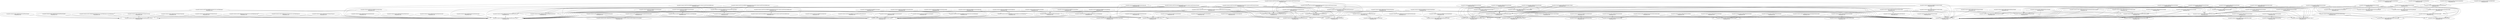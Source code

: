 digraph G {
  "org.apache.commons.math3.util$ArithmeticUtils#pow(java.math.BigInteger,int)" [label="org.apache.commons.math3.util$ArithmeticUtils#pow(java.math.BigInteger,int)\nP(Fail|Node)=0.00"];
  "org.apache.commons.math3.exception.util$LocalizedFormats#<clinit>()" [label="org.apache.commons.math3.exception.util$LocalizedFormats#<clinit>()\nP(Fail|Node)=0.00"];
  "org.apache.commons.math3.exception$MathIllegalNumberException#<clinit>()" [label="org.apache.commons.math3.exception$MathIllegalNumberException#<clinit>()\nP(Fail|Node)=0.00"];
  "org.apache.commons.math3.util$ArithmeticUtils#pow(long,int)" [label="org.apache.commons.math3.util$ArithmeticUtils#pow(long,int)\nP(Fail|Node)=0.00"];
  "org.apache.commons.math3.util$FastMath#tanh(double)" [label="org.apache.commons.math3.util$FastMath#tanh(double)\nP(Fail|Node)=0.00"];
  "org.apache.commons.math3.util$FastMath$ExpFracTable#<clinit>()" [label="org.apache.commons.math3.util$FastMath$ExpFracTable#<clinit>()\nP(Fail|Node)=0.00"];
  "org.apache.commons.math3.util$FastMath#exp(double,double,double[])" [label="org.apache.commons.math3.util$FastMath#exp(double,double,double[])\nP(Fail|Node)=0.00"];
  "org.apache.commons.math3.util$FastMath#expm1(double,double[])" [label="org.apache.commons.math3.util$FastMath#expm1(double,double[])\nP(Fail|Node)=0.00"];
  "org.apache.commons.math3.util$FastMath$ExpIntTable#<clinit>()" [label="org.apache.commons.math3.util$FastMath$ExpIntTable#<clinit>()\nP(Fail|Node)=0.00"];
  "org.apache.commons.math3.util$FastMath#<clinit>()" [label="org.apache.commons.math3.util$FastMath#<clinit>()\nP(Fail|Node)=0.00"];
  "org.apache.commons.math3.fraction$BigFraction#floatValue()" [label="org.apache.commons.math3.fraction$BigFraction#floatValue()\nP(Fail|Node)=0.00"];
  "org.apache.commons.math3.util$FastMath#getExponent(float)" [label="org.apache.commons.math3.util$FastMath#getExponent(float)\nP(Fail|Node)=0.00"];
  "org.apache.commons.math3.util$FastMath#log1p(double)" [label="org.apache.commons.math3.util$FastMath#log1p(double)\nP(Fail|Node)=0.00"];
  "org.apache.commons.math3.util$FastMath#log(double,double[])" [label="org.apache.commons.math3.util$FastMath#log(double,double[])\nP(Fail|Node)=0.00"];
  "org.apache.commons.math3.util$FastMath$lnMant#<clinit>()" [label="org.apache.commons.math3.util$FastMath$lnMant#<clinit>()\nP(Fail|Node)=0.00"];
  "org.apache.commons.math3.fraction$Fraction#subtract(org.apache.commons.math3.fraction.Fraction)" [label="org.apache.commons.math3.fraction$Fraction#subtract(org.apache.commons.math3.fraction.Fraction)\nP(Fail|Node)=0.00"];
  "org.apache.commons.math3.util$ArithmeticUtils#mulAndCheck(int,int)" [label="org.apache.commons.math3.util$ArithmeticUtils#mulAndCheck(int,int)\nP(Fail|Node)=0.00"];
  "org.apache.commons.math3.util$ArithmeticUtils#gcdPositive(int,int)" [label="org.apache.commons.math3.util$ArithmeticUtils#gcdPositive(int,int)\nP(Fail|Node)=0.00"];
  "org.apache.commons.math3.fraction$Fraction#<clinit>()" [label="org.apache.commons.math3.fraction$Fraction#<clinit>()\nP(Fail|Node)=0.00"];
  "org.apache.commons.math3.util$ArithmeticUtils#subAndCheck(int,int)" [label="org.apache.commons.math3.util$ArithmeticUtils#subAndCheck(int,int)\nP(Fail|Node)=0.00"];
  "org.apache.commons.math3.fraction$Fraction#negate()" [label="org.apache.commons.math3.fraction$Fraction#negate()\nP(Fail|Node)=0.00"];
  "org.apache.commons.math3.util$ArithmeticUtils#gcd(int,int)" [label="org.apache.commons.math3.util$ArithmeticUtils#gcd(int,int)\nP(Fail|Node)=0.00"];
  "org.apache.commons.math3.util$ArithmeticUtils#addAndCheck(int,int)" [label="org.apache.commons.math3.util$ArithmeticUtils#addAndCheck(int,int)\nP(Fail|Node)=0.00"];
  "org.apache.commons.math3.util$FastMath#abs(int)" [label="org.apache.commons.math3.util$FastMath#abs(int)\nP(Fail|Node)=0.00"];
  "org.apache.commons.math3.fraction$Fraction#addSub(org.apache.commons.math3.fraction.Fraction,boolean)" [label="org.apache.commons.math3.fraction$Fraction#addSub(org.apache.commons.math3.fraction.Fraction,boolean)\nP(Fail|Node)=0.00"];
  "org.apache.commons.math3.util$FastMath#sin(double)" [label="org.apache.commons.math3.util$FastMath#sin(double)\nP(Fail|Node)=0.00"];
  "org.apache.commons.math3.util$FastMath#polyCosine(double)" [label="org.apache.commons.math3.util$FastMath#polyCosine(double)\nP(Fail|Node)=0.00"];
  "org.apache.commons.math3.util$FastMath$CodyWaite#getRemB()" [label="org.apache.commons.math3.util$FastMath$CodyWaite#getRemB()\nP(Fail|Node)=0.00"];
  "org.apache.commons.math3.util$FastMath#reducePayneHanek(double,double[])" [label="org.apache.commons.math3.util$FastMath#reducePayneHanek(double,double[])\nP(Fail|Node)=0.00"];
  "org.apache.commons.math3.util$FastMath#polySine(double)" [label="org.apache.commons.math3.util$FastMath#polySine(double)\nP(Fail|Node)=0.00"];
  "org.apache.commons.math3.util$FastMath$CodyWaite#getK()" [label="org.apache.commons.math3.util$FastMath$CodyWaite#getK()\nP(Fail|Node)=0.00"];
  "org.apache.commons.math3.util$FastMath#cosQ(double,double)" [label="org.apache.commons.math3.util$FastMath#cosQ(double,double)\nP(Fail|Node)=0.00"];
  "org.apache.commons.math3.util$FastMath#sinQ(double,double)" [label="org.apache.commons.math3.util$FastMath#sinQ(double,double)\nP(Fail|Node)=0.00"];
  "org.apache.commons.math3.util$FastMath$CodyWaite#getRemA()" [label="org.apache.commons.math3.util$FastMath$CodyWaite#getRemA()\nP(Fail|Node)=0.00"];
  "org.apache.commons.math3.fraction$BigFraction#doubleValue()" [label="org.apache.commons.math3.fraction$BigFraction#doubleValue()\nP(Fail|Node)=0.00"];
  "org.apache.commons.math3.util$FastMath#getExponent(double)" [label="org.apache.commons.math3.util$FastMath#getExponent(double)\nP(Fail|Node)=0.00"];
  "org.apache.commons.math3.util$FastMath#tan(double)" [label="org.apache.commons.math3.util$FastMath#tan(double)\nP(Fail|Node)=0.00"];
  "org.apache.commons.math3.util$FastMath#tanQ(double,double,boolean)" [label="org.apache.commons.math3.util$FastMath#tanQ(double,double,boolean)\nP(Fail|Node)=0.00"];
  "org.apache.commons.math3.fraction$BigFraction#pow(long)" [label="org.apache.commons.math3.fraction$BigFraction#pow(long)\nP(Fail|Node)=0.00"];
  "org.apache.commons.math3.fraction$BigFraction#<clinit>()" [label="org.apache.commons.math3.fraction$BigFraction#<clinit>()\nP(Fail|Node)=0.00"];
  "org.apache.commons.math3.util$ArithmeticUtils#pow(java.math.BigInteger,long)" [label="org.apache.commons.math3.util$ArithmeticUtils#pow(java.math.BigInteger,long)\nP(Fail|Node)=0.00"];
  "org.apache.commons.math3.fraction$Fraction#getReducedFraction(int,int)" [label="org.apache.commons.math3.fraction$Fraction#getReducedFraction(int,int)\nP(Fail|Node)=0.00"];
  "org.apache.commons.math3.fraction$BigFraction#pow(int)" [label="org.apache.commons.math3.fraction$BigFraction#pow(int)\nP(Fail|Node)=0.00"];
  "org.apache.commons.math3.fraction$BigFraction#divide(org.apache.commons.math3.fraction.BigFraction)" [label="org.apache.commons.math3.fraction$BigFraction#divide(org.apache.commons.math3.fraction.BigFraction)\nP(Fail|Node)=0.00"];
  "org.apache.commons.math3.fraction$BigFraction#multiply(org.apache.commons.math3.fraction.BigFraction)" [label="org.apache.commons.math3.fraction$BigFraction#multiply(org.apache.commons.math3.fraction.BigFraction)\nP(Fail|Node)=0.00"];
  "org.apache.commons.math3.fraction$BigFraction#reciprocal()" [label="org.apache.commons.math3.fraction$BigFraction#reciprocal()\nP(Fail|Node)=0.00"];
  "org.apache.commons.math3.fraction$Fraction#multiply(org.apache.commons.math3.fraction.Fraction)" [label="org.apache.commons.math3.fraction$Fraction#multiply(org.apache.commons.math3.fraction.Fraction)\nP(Fail|Node)=0.00"];
  "org.apache.commons.math3.util$FastMath#cbrt(double)" [label="org.apache.commons.math3.util$FastMath#cbrt(double)\nP(Fail|Node)=0.00"];
  "org.apache.commons.math3.fraction$BigFraction#add(java.math.BigInteger)" [label="org.apache.commons.math3.fraction$BigFraction#add(java.math.BigInteger)\nP(Fail|Node)=0.00"];
  "org.apache.commons.math3.util$MathUtils#checkNotNull(java.lang.Object)" [label="org.apache.commons.math3.util$MathUtils#checkNotNull(java.lang.Object)\nP(Fail|Node)=0.00"];
  "org.apache.commons.math3.util$FastMath#log(double,double)" [label="org.apache.commons.math3.util$FastMath#log(double,double)\nP(Fail|Node)=0.00"];
  "org.apache.commons.math3.util$FastMath#log(double)" [label="org.apache.commons.math3.util$FastMath#log(double)\nP(Fail|Node)=0.00"];
  "org.apache.commons.math3.util$FastMath#toDegrees(double)" [label="org.apache.commons.math3.util$FastMath#toDegrees(double)\nP(Fail|Node)=0.00"];
  "org.apache.commons.math3.util$FastMath#doubleHighPart(double)" [label="org.apache.commons.math3.util$FastMath#doubleHighPart(double)\nP(Fail|Node)=0.00"];
  "org.apache.commons.math3.util$FastMath#cos(double)" [label="org.apache.commons.math3.util$FastMath#cos(double)\nP(Fail|Node)=0.00"];
  "org.apache.commons.math3.util$FastMath#asin(double)" [label="org.apache.commons.math3.util$FastMath#asin(double)\nP(Fail|Node)=0.00"];
  "org.apache.commons.math3.util$FastMath#sqrt(double)" [label="org.apache.commons.math3.util$FastMath#sqrt(double)\nP(Fail|Node)=0.00"];
  "org.apache.commons.math3.util$FastMath#copySign(double,double)" [label="org.apache.commons.math3.util$FastMath#copySign(double,double)\nP(Fail|Node)=0.00"];
  "org.apache.commons.math3.util$FastMath#atan(double,double,boolean)" [label="org.apache.commons.math3.util$FastMath#atan(double,double,boolean)\nP(Fail|Node)=0.00"];
  "org.apache.commons.math3.util$ArithmeticUtils#addAndCheck(long,long)" [label="org.apache.commons.math3.util$ArithmeticUtils#addAndCheck(long,long)\nP(Fail|Node)=0.00"];
  "org.apache.commons.math3.util$ArithmeticUtils#addAndCheck(long,long,org.apache.commons.math3.exception.util.Localizable)" [label="org.apache.commons.math3.util$ArithmeticUtils#addAndCheck(long,long,org.apache.commons.math3.exception.util.Localizable)\nP(Fail|Node)=0.00"];
  "org.apache.commons.math3.fraction$Fraction#intValue()" [label="org.apache.commons.math3.fraction$Fraction#intValue()\nP(Fail|Node)=0.00"];
  "org.apache.commons.math3.fraction$Fraction#doubleValue()" [label="org.apache.commons.math3.fraction$Fraction#doubleValue()\nP(Fail|Node)=0.00"];
  "org.apache.commons.math3.util$FastMath#atan(double)" [label="org.apache.commons.math3.util$FastMath#atan(double)\nP(Fail|Node)=0.00"];
  "org.apache.commons.math3.util$FastMath#nextUp(double)" [label="org.apache.commons.math3.util$FastMath#nextUp(double)\nP(Fail|Node)=0.00"];
  "org.apache.commons.math3.util$FastMath#nextAfter(double,double)" [label="org.apache.commons.math3.util$FastMath#nextAfter(double,double)\nP(Fail|Node)=0.00"];
  "org.apache.commons.math3.fraction$BigFraction#divide(long)" [label="org.apache.commons.math3.fraction$BigFraction#divide(long)\nP(Fail|Node)=0.00"];
  "org.apache.commons.math3.fraction$BigFraction#divide(java.math.BigInteger)" [label="org.apache.commons.math3.fraction$BigFraction#divide(java.math.BigInteger)\nP(Fail|Node)=0.00"];
  "org.apache.commons.math3.fraction$BigFraction#abs()" [label="org.apache.commons.math3.fraction$BigFraction#abs()\nP(Fail|Node)=0.00"];
  "org.apache.commons.math3.fraction$BigFraction#negate()" [label="org.apache.commons.math3.fraction$BigFraction#negate()\nP(Fail|Node)=0.00"];
  "org.apache.commons.math3.fraction$Fraction#add(org.apache.commons.math3.fraction.Fraction)" [label="org.apache.commons.math3.fraction$Fraction#add(org.apache.commons.math3.fraction.Fraction)\nP(Fail|Node)=0.00"];
  "org.apache.commons.math3.util$MathUtils#checkFinite(double)" [label="org.apache.commons.math3.util$MathUtils#checkFinite(double)\nP(Fail|Node)=0.00"];
  "org.apache.commons.math3.util$FastMath#main(java.lang.String[])" [label="org.apache.commons.math3.util$FastMath#main(java.lang.String[])\nP(Fail|Node)=0.00"];
  "org.apache.commons.math3.fraction$Fraction#longValue()" [label="org.apache.commons.math3.fraction$Fraction#longValue()\nP(Fail|Node)=0.00"];
  "org.apache.commons.math3.util$MathUtils#copySign(byte,byte)" [label="org.apache.commons.math3.util$MathUtils#copySign(byte,byte)\nP(Fail|Node)=0.00"];
  "org.apache.commons.math3.util$FastMath#acos(double)" [label="org.apache.commons.math3.util$FastMath#acos(double)\nP(Fail|Node)=0.00"];
  "org.apache.commons.math3.util$ArithmeticUtils#subAndCheck(long,long)" [label="org.apache.commons.math3.util$ArithmeticUtils#subAndCheck(long,long)\nP(Fail|Node)=0.00"];
  "org.apache.commons.math3.fraction$BigFraction#subtract(int)" [label="org.apache.commons.math3.fraction$BigFraction#subtract(int)\nP(Fail|Node)=0.00"];
  "org.apache.commons.math3.fraction$BigFraction#subtract(java.math.BigInteger)" [label="org.apache.commons.math3.fraction$BigFraction#subtract(java.math.BigInteger)\nP(Fail|Node)=0.00"];
  "org.apache.commons.math3.util$FastMath#exp(double)" [label="org.apache.commons.math3.util$FastMath#exp(double)\nP(Fail|Node)=0.00"];
  "org.apache.commons.math3.util$ArithmeticUtils#pow(java.math.BigInteger,java.math.BigInteger)" [label="org.apache.commons.math3.util$ArithmeticUtils#pow(java.math.BigInteger,java.math.BigInteger)\nP(Fail|Node)=0.00"];
  "org.apache.commons.math3.util$ArithmeticUtils#lcm(long,long)" [label="org.apache.commons.math3.util$ArithmeticUtils#lcm(long,long)\nP(Fail|Node)=0.00"];
  "org.apache.commons.math3.util$ArithmeticUtils#gcd(long,long)" [label="org.apache.commons.math3.util$ArithmeticUtils#gcd(long,long)\nP(Fail|Node)=0.00"];
  "org.apache.commons.math3.util$ArithmeticUtils#mulAndCheck(long,long)" [label="org.apache.commons.math3.util$ArithmeticUtils#mulAndCheck(long,long)\nP(Fail|Node)=0.00"];
  "org.apache.commons.math3.util$FastMath#abs(long)" [label="org.apache.commons.math3.util$FastMath#abs(long)\nP(Fail|Node)=0.00"];
  "org.apache.commons.math3.fraction$Fraction#add(int)" [label="org.apache.commons.math3.fraction$Fraction#add(int)\nP(Fail|Node)=0.00"];
  "org.apache.commons.math3.fraction$BigFraction#multiply(long)" [label="org.apache.commons.math3.fraction$BigFraction#multiply(long)\nP(Fail|Node)=0.00"];
  "org.apache.commons.math3.fraction$BigFraction#multiply(java.math.BigInteger)" [label="org.apache.commons.math3.fraction$BigFraction#multiply(java.math.BigInteger)\nP(Fail|Node)=0.00"];
  "org.apache.commons.math3.fraction$Fraction#abs()" [label="org.apache.commons.math3.fraction$Fraction#abs()\nP(Fail|Node)=0.00"];
  "org.apache.commons.math3.util$FastMath#log10(double)" [label="org.apache.commons.math3.util$FastMath#log10(double)\nP(Fail|Node)=0.00"];
  "org.apache.commons.math3.util$FastMath#nextUp(float)" [label="org.apache.commons.math3.util$FastMath#nextUp(float)\nP(Fail|Node)=0.00"];
  "org.apache.commons.math3.util$FastMath#nextAfter(float,double)" [label="org.apache.commons.math3.util$FastMath#nextAfter(float,double)\nP(Fail|Node)=0.00"];
  "org.apache.commons.math3.util$MathUtils#copySign(int,int)" [label="org.apache.commons.math3.util$MathUtils#copySign(int,int)\nP(Fail|Node)=0.00"];
  "org.apache.commons.math3.util$FastMath#atanh(double)" [label="org.apache.commons.math3.util$FastMath#atanh(double)\nP(Fail|Node)=0.00"];
  "org.apache.commons.math3.util$FastMath#cosh(double)" [label="org.apache.commons.math3.util$FastMath#cosh(double)\nP(Fail|Node)=0.00"];
  "org.apache.commons.math3.util$FastMath#ulp(double)" [label="org.apache.commons.math3.util$FastMath#ulp(double)\nP(Fail|Node)=0.00"];
  "org.apache.commons.math3.util$FastMath#abs(double)" [label="org.apache.commons.math3.util$FastMath#abs(double)\nP(Fail|Node)=0.00"];
  "org.apache.commons.math3.fraction$BigFraction#add(org.apache.commons.math3.fraction.BigFraction)" [label="org.apache.commons.math3.fraction$BigFraction#add(org.apache.commons.math3.fraction.BigFraction)\nP(Fail|Node)=0.00"];
  "org.apache.commons.math3.fraction$BigFraction#equals(java.lang.Object)" [label="org.apache.commons.math3.fraction$BigFraction#equals(java.lang.Object)\nP(Fail|Node)=0.00"];
  "org.apache.commons.math3.fraction$BigFraction#reduce()" [label="org.apache.commons.math3.fraction$BigFraction#reduce()\nP(Fail|Node)=0.00"];
  "org.apache.commons.math3.util$FastMath#round(double)" [label="org.apache.commons.math3.util$FastMath#round(double)\nP(Fail|Node)=0.00"];
  "org.apache.commons.math3.util$FastMath#floor(double)" [label="org.apache.commons.math3.util$FastMath#floor(double)\nP(Fail|Node)=0.00"];
  "org.apache.commons.math3.fraction$BigFraction#add(long)" [label="org.apache.commons.math3.fraction$BigFraction#add(long)\nP(Fail|Node)=0.00"];
  "org.apache.commons.math3.util$FastMath#expm1(double)" [label="org.apache.commons.math3.util$FastMath#expm1(double)\nP(Fail|Node)=0.00"];
  "org.apache.commons.math3.fraction$BigFraction#pow(double)" [label="org.apache.commons.math3.fraction$BigFraction#pow(double)\nP(Fail|Node)=0.00"];
  "org.apache.commons.math3.util$FastMath#pow(double,double)" [label="org.apache.commons.math3.util$FastMath#pow(double,double)\nP(Fail|Node)=0.00"];
  "org.apache.commons.math3.util$MathUtils#reduce(double,double,double)" [label="org.apache.commons.math3.util$MathUtils#reduce(double,double,double)\nP(Fail|Node)=0.00"];
  "org.apache.commons.math3.fraction$Fraction#percentageValue()" [label="org.apache.commons.math3.fraction$Fraction#percentageValue()\nP(Fail|Node)=0.00"];
  "org.apache.commons.math3.util$FastMath#hypot(double,double)" [label="org.apache.commons.math3.util$FastMath#hypot(double,double)\nP(Fail|Node)=0.00"];
  "org.apache.commons.math3.util$FastMath#scalb(double,int)" [label="org.apache.commons.math3.util$FastMath#scalb(double,int)\nP(Fail|Node)=0.00"];
  "org.apache.commons.math3.util$MathUtils#checkFinite(double[])" [label="org.apache.commons.math3.util$MathUtils#checkFinite(double[])\nP(Fail|Node)=0.00"];
  "org.apache.commons.math3.util$FastMath#toRadians(double)" [label="org.apache.commons.math3.util$FastMath#toRadians(double)\nP(Fail|Node)=0.00"];
  "org.apache.commons.math3.util$FastMath#rint(double)" [label="org.apache.commons.math3.util$FastMath#rint(double)\nP(Fail|Node)=0.00"];
  "org.apache.commons.math3.util$MathUtils#copySign(short,short)" [label="org.apache.commons.math3.util$MathUtils#copySign(short,short)\nP(Fail|Node)=0.00"];
  "org.apache.commons.math3.fraction$BigFraction#divide(int)" [label="org.apache.commons.math3.fraction$BigFraction#divide(int)\nP(Fail|Node)=0.00"];
  "org.apache.commons.math3.fraction$BigFraction#getReducedFraction(int,int)" [label="org.apache.commons.math3.fraction$BigFraction#getReducedFraction(int,int)\nP(Fail|Node)=0.00"];
  "org.apache.commons.math3.util$MathUtils#copySign(long,long)" [label="org.apache.commons.math3.util$MathUtils#copySign(long,long)\nP(Fail|Node)=0.00"];
  "org.apache.commons.math3.fraction$BigFraction#percentageValue()" [label="org.apache.commons.math3.fraction$BigFraction#percentageValue()\nP(Fail|Node)=0.00"];
  "org.apache.commons.math3.fraction$Fraction#reciprocal()" [label="org.apache.commons.math3.fraction$Fraction#reciprocal()\nP(Fail|Node)=0.00"];
  "org.apache.commons.math3.fraction$BigFraction#pow(java.math.BigInteger)" [label="org.apache.commons.math3.fraction$BigFraction#pow(java.math.BigInteger)\nP(Fail|Node)=0.00"];
  "org.apache.commons.math3.fraction$BigFraction#subtract(org.apache.commons.math3.fraction.BigFraction)" [label="org.apache.commons.math3.fraction$BigFraction#subtract(org.apache.commons.math3.fraction.BigFraction)\nP(Fail|Node)=0.00"];
  "org.apache.commons.math3.fraction$Fraction#multiply(int)" [label="org.apache.commons.math3.fraction$Fraction#multiply(int)\nP(Fail|Node)=0.00"];
  "org.apache.commons.math3.util$FastMath#acosh(double)" [label="org.apache.commons.math3.util$FastMath#acosh(double)\nP(Fail|Node)=0.00"];
  "org.apache.commons.math3.util$FastMath#ceil(double)" [label="org.apache.commons.math3.util$FastMath#ceil(double)\nP(Fail|Node)=0.00"];
  "org.apache.commons.math3.util$FastMath#asinh(double)" [label="org.apache.commons.math3.util$FastMath#asinh(double)\nP(Fail|Node)=0.00"];
  "org.apache.commons.math3.fraction$Fraction#divide(org.apache.commons.math3.fraction.Fraction)" [label="org.apache.commons.math3.fraction$Fraction#divide(org.apache.commons.math3.fraction.Fraction)\nP(Fail|Node)=0.00"];
  "org.apache.commons.math3.util$FastMath#ulp(float)" [label="org.apache.commons.math3.util$FastMath#ulp(float)\nP(Fail|Node)=0.00"];
  "org.apache.commons.math3.util$FastMath#abs(float)" [label="org.apache.commons.math3.util$FastMath#abs(float)\nP(Fail|Node)=0.00"];
  "org.apache.commons.math3.fraction$BigFraction#add(int)" [label="org.apache.commons.math3.fraction$BigFraction#add(int)\nP(Fail|Node)=0.00"];
  "org.apache.commons.math3.util$ArithmeticUtils#pow(int,long)" [label="org.apache.commons.math3.util$ArithmeticUtils#pow(int,long)\nP(Fail|Node)=0.00"];
  "org.apache.commons.math3.fraction$Fraction#floatValue()" [label="org.apache.commons.math3.fraction$Fraction#floatValue()\nP(Fail|Node)=0.00"];
  "org.apache.commons.math3.util$MathUtils#normalizeAngle(double,double)" [label="org.apache.commons.math3.util$MathUtils#normalizeAngle(double,double)\nP(Fail|Node)=0.00"];
  "org.apache.commons.math3.util$FastMath#atan2(double,double)" [label="org.apache.commons.math3.util$FastMath#atan2(double,double)\nP(Fail|Node)=0.00"];
  "org.apache.commons.math3.fraction$BigFraction#multiply(int)" [label="org.apache.commons.math3.fraction$BigFraction#multiply(int)\nP(Fail|Node)=0.00"];
  "org.apache.commons.math3.util$ArithmeticUtils#pow(long,long)" [label="org.apache.commons.math3.util$ArithmeticUtils#pow(long,long)\nP(Fail|Node)=0.00"];
  "org.apache.commons.math3.fraction$Fraction#subtract(int)" [label="org.apache.commons.math3.fraction$Fraction#subtract(int)\nP(Fail|Node)=0.00"];
  "org.apache.commons.math3.fraction$BigFraction#subtract(long)" [label="org.apache.commons.math3.fraction$BigFraction#subtract(long)\nP(Fail|Node)=0.00"];
  "org.apache.commons.math3.util$ArithmeticUtils#lcm(int,int)" [label="org.apache.commons.math3.util$ArithmeticUtils#lcm(int,int)\nP(Fail|Node)=0.00"];
  "org.apache.commons.math3.fraction$Fraction#divide(int)" [label="org.apache.commons.math3.fraction$Fraction#divide(int)\nP(Fail|Node)=0.00"];
  "org.apache.commons.math3.util$FastMath#round(float)" [label="org.apache.commons.math3.util$FastMath#round(float)\nP(Fail|Node)=0.00"];
  "org.apache.commons.math3.util$FastMath#sinh(double)" [label="org.apache.commons.math3.util$FastMath#sinh(double)\nP(Fail|Node)=0.00"];
  "org.apache.commons.math3.util$ArithmeticUtils#pow(int,int)" [label="org.apache.commons.math3.util$ArithmeticUtils#pow(int,int)\nP(Fail|Node)=0.00"];
  "org.apache.commons.math3.util$ArithmeticUtils#pow(java.math.BigInteger,int)" -> "org.apache.commons.math3.exception.util$LocalizedFormats#<clinit>()";
  "org.apache.commons.math3.util$ArithmeticUtils#pow(java.math.BigInteger,int)" -> "org.apache.commons.math3.exception$MathIllegalNumberException#<clinit>()";
  "org.apache.commons.math3.util$ArithmeticUtils#pow(long,int)" -> "org.apache.commons.math3.exception.util$LocalizedFormats#<clinit>()";
  "org.apache.commons.math3.util$ArithmeticUtils#pow(long,int)" -> "org.apache.commons.math3.exception$MathIllegalNumberException#<clinit>()";
  "org.apache.commons.math3.util$FastMath#tanh(double)" -> "org.apache.commons.math3.util$FastMath$ExpFracTable#<clinit>()";
  "org.apache.commons.math3.util$FastMath#tanh(double)" -> "org.apache.commons.math3.util$FastMath#exp(double,double,double[])";
  "org.apache.commons.math3.util$FastMath#tanh(double)" -> "org.apache.commons.math3.util$FastMath#expm1(double,double[])";
  "org.apache.commons.math3.util$FastMath#tanh(double)" -> "org.apache.commons.math3.util$FastMath$ExpIntTable#<clinit>()";
  "org.apache.commons.math3.util$FastMath#tanh(double)" -> "org.apache.commons.math3.util$FastMath#<clinit>()";
  "org.apache.commons.math3.util$FastMath#exp(double,double,double[])" -> "org.apache.commons.math3.util$FastMath$ExpFracTable#<clinit>()";
  "org.apache.commons.math3.util$FastMath#exp(double,double,double[])" -> "org.apache.commons.math3.util$FastMath$ExpIntTable#<clinit>()";
  "org.apache.commons.math3.util$FastMath#exp(double,double,double[])" -> "org.apache.commons.math3.util$FastMath#<clinit>()";
  "org.apache.commons.math3.util$FastMath#expm1(double,double[])" -> "org.apache.commons.math3.util$FastMath$ExpFracTable#<clinit>()";
  "org.apache.commons.math3.util$FastMath#expm1(double,double[])" -> "org.apache.commons.math3.util$FastMath#exp(double,double,double[])";
  "org.apache.commons.math3.util$FastMath#expm1(double,double[])" -> "org.apache.commons.math3.util$FastMath$ExpIntTable#<clinit>()";
  "org.apache.commons.math3.util$FastMath#expm1(double,double[])" -> "org.apache.commons.math3.util$FastMath#<clinit>()";
  "org.apache.commons.math3.fraction$BigFraction#floatValue()" -> "org.apache.commons.math3.util$FastMath#getExponent(float)";
  "org.apache.commons.math3.fraction$BigFraction#floatValue()" -> "org.apache.commons.math3.util$FastMath#<clinit>()";
  "org.apache.commons.math3.util$FastMath#log1p(double)" -> "org.apache.commons.math3.util$FastMath#log(double,double[])";
  "org.apache.commons.math3.util$FastMath#log1p(double)" -> "org.apache.commons.math3.util$FastMath#<clinit>()";
  "org.apache.commons.math3.util$FastMath#log1p(double)" -> "org.apache.commons.math3.util$FastMath$lnMant#<clinit>()";
  "org.apache.commons.math3.util$FastMath#log(double,double[])" -> "org.apache.commons.math3.util$FastMath#<clinit>()";
  "org.apache.commons.math3.util$FastMath#log(double,double[])" -> "org.apache.commons.math3.util$FastMath$lnMant#<clinit>()";
  "org.apache.commons.math3.fraction$Fraction#subtract(org.apache.commons.math3.fraction.Fraction)" -> "org.apache.commons.math3.util$ArithmeticUtils#mulAndCheck(int,int)";
  "org.apache.commons.math3.fraction$Fraction#subtract(org.apache.commons.math3.fraction.Fraction)" -> "org.apache.commons.math3.util$ArithmeticUtils#gcdPositive(int,int)";
  "org.apache.commons.math3.fraction$Fraction#subtract(org.apache.commons.math3.fraction.Fraction)" -> "org.apache.commons.math3.fraction$Fraction#<clinit>()";
  "org.apache.commons.math3.fraction$Fraction#subtract(org.apache.commons.math3.fraction.Fraction)" -> "org.apache.commons.math3.util$ArithmeticUtils#subAndCheck(int,int)";
  "org.apache.commons.math3.fraction$Fraction#subtract(org.apache.commons.math3.fraction.Fraction)" -> "org.apache.commons.math3.fraction$Fraction#negate()";
  "org.apache.commons.math3.fraction$Fraction#subtract(org.apache.commons.math3.fraction.Fraction)" -> "org.apache.commons.math3.util$ArithmeticUtils#gcd(int,int)";
  "org.apache.commons.math3.fraction$Fraction#subtract(org.apache.commons.math3.fraction.Fraction)" -> "org.apache.commons.math3.util$ArithmeticUtils#addAndCheck(int,int)";
  "org.apache.commons.math3.fraction$Fraction#subtract(org.apache.commons.math3.fraction.Fraction)" -> "org.apache.commons.math3.exception.util$LocalizedFormats#<clinit>()";
  "org.apache.commons.math3.fraction$Fraction#subtract(org.apache.commons.math3.fraction.Fraction)" -> "org.apache.commons.math3.util$FastMath#abs(int)";
  "org.apache.commons.math3.fraction$Fraction#subtract(org.apache.commons.math3.fraction.Fraction)" -> "org.apache.commons.math3.fraction$Fraction#addSub(org.apache.commons.math3.fraction.Fraction,boolean)";
  "org.apache.commons.math3.fraction$Fraction#subtract(org.apache.commons.math3.fraction.Fraction)" -> "org.apache.commons.math3.util$FastMath#<clinit>()";
  "org.apache.commons.math3.util$ArithmeticUtils#subAndCheck(int,int)" -> "org.apache.commons.math3.exception.util$LocalizedFormats#<clinit>()";
  "org.apache.commons.math3.fraction$Fraction#negate()" -> "org.apache.commons.math3.fraction$Fraction#<clinit>()";
  "org.apache.commons.math3.fraction$Fraction#negate()" -> "org.apache.commons.math3.exception.util$LocalizedFormats#<clinit>()";
  "org.apache.commons.math3.util$ArithmeticUtils#gcd(int,int)" -> "org.apache.commons.math3.util$ArithmeticUtils#gcdPositive(int,int)";
  "org.apache.commons.math3.util$ArithmeticUtils#gcd(int,int)" -> "org.apache.commons.math3.exception.util$LocalizedFormats#<clinit>()";
  "org.apache.commons.math3.util$ArithmeticUtils#gcd(int,int)" -> "org.apache.commons.math3.util$FastMath#abs(int)";
  "org.apache.commons.math3.util$ArithmeticUtils#gcd(int,int)" -> "org.apache.commons.math3.util$FastMath#<clinit>()";
  "org.apache.commons.math3.util$ArithmeticUtils#addAndCheck(int,int)" -> "org.apache.commons.math3.exception.util$LocalizedFormats#<clinit>()";
  "org.apache.commons.math3.fraction$Fraction#addSub(org.apache.commons.math3.fraction.Fraction,boolean)" -> "org.apache.commons.math3.util$ArithmeticUtils#mulAndCheck(int,int)";
  "org.apache.commons.math3.fraction$Fraction#addSub(org.apache.commons.math3.fraction.Fraction,boolean)" -> "org.apache.commons.math3.util$ArithmeticUtils#gcdPositive(int,int)";
  "org.apache.commons.math3.fraction$Fraction#addSub(org.apache.commons.math3.fraction.Fraction,boolean)" -> "org.apache.commons.math3.fraction$Fraction#<clinit>()";
  "org.apache.commons.math3.fraction$Fraction#addSub(org.apache.commons.math3.fraction.Fraction,boolean)" -> "org.apache.commons.math3.util$ArithmeticUtils#subAndCheck(int,int)";
  "org.apache.commons.math3.fraction$Fraction#addSub(org.apache.commons.math3.fraction.Fraction,boolean)" -> "org.apache.commons.math3.fraction$Fraction#negate()";
  "org.apache.commons.math3.fraction$Fraction#addSub(org.apache.commons.math3.fraction.Fraction,boolean)" -> "org.apache.commons.math3.util$ArithmeticUtils#gcd(int,int)";
  "org.apache.commons.math3.fraction$Fraction#addSub(org.apache.commons.math3.fraction.Fraction,boolean)" -> "org.apache.commons.math3.util$ArithmeticUtils#addAndCheck(int,int)";
  "org.apache.commons.math3.fraction$Fraction#addSub(org.apache.commons.math3.fraction.Fraction,boolean)" -> "org.apache.commons.math3.exception.util$LocalizedFormats#<clinit>()";
  "org.apache.commons.math3.fraction$Fraction#addSub(org.apache.commons.math3.fraction.Fraction,boolean)" -> "org.apache.commons.math3.util$FastMath#abs(int)";
  "org.apache.commons.math3.fraction$Fraction#addSub(org.apache.commons.math3.fraction.Fraction,boolean)" -> "org.apache.commons.math3.util$FastMath#<clinit>()";
  "org.apache.commons.math3.util$FastMath#sin(double)" -> "org.apache.commons.math3.util$FastMath#polyCosine(double)";
  "org.apache.commons.math3.util$FastMath#sin(double)" -> "org.apache.commons.math3.util$FastMath$CodyWaite#getRemB()";
  "org.apache.commons.math3.util$FastMath#sin(double)" -> "org.apache.commons.math3.util$FastMath#reducePayneHanek(double,double[])";
  "org.apache.commons.math3.util$FastMath#sin(double)" -> "org.apache.commons.math3.util$FastMath#polySine(double)";
  "org.apache.commons.math3.util$FastMath#sin(double)" -> "org.apache.commons.math3.util$FastMath$CodyWaite#getK()";
  "org.apache.commons.math3.util$FastMath#sin(double)" -> "org.apache.commons.math3.util$FastMath#cosQ(double,double)";
  "org.apache.commons.math3.util$FastMath#sin(double)" -> "org.apache.commons.math3.util$FastMath#sinQ(double,double)";
  "org.apache.commons.math3.util$FastMath#sin(double)" -> "org.apache.commons.math3.util$FastMath#<clinit>()";
  "org.apache.commons.math3.util$FastMath#sin(double)" -> "org.apache.commons.math3.util$FastMath$CodyWaite#getRemA()";
  "org.apache.commons.math3.util$FastMath#reducePayneHanek(double,double[])" -> "org.apache.commons.math3.util$FastMath#<clinit>()";
  "org.apache.commons.math3.util$FastMath#cosQ(double,double)" -> "org.apache.commons.math3.util$FastMath#polyCosine(double)";
  "org.apache.commons.math3.util$FastMath#cosQ(double,double)" -> "org.apache.commons.math3.util$FastMath#polySine(double)";
  "org.apache.commons.math3.util$FastMath#cosQ(double,double)" -> "org.apache.commons.math3.util$FastMath#sinQ(double,double)";
  "org.apache.commons.math3.util$FastMath#cosQ(double,double)" -> "org.apache.commons.math3.util$FastMath#<clinit>()";
  "org.apache.commons.math3.util$FastMath#sinQ(double,double)" -> "org.apache.commons.math3.util$FastMath#polyCosine(double)";
  "org.apache.commons.math3.util$FastMath#sinQ(double,double)" -> "org.apache.commons.math3.util$FastMath#polySine(double)";
  "org.apache.commons.math3.util$FastMath#sinQ(double,double)" -> "org.apache.commons.math3.util$FastMath#<clinit>()";
  "org.apache.commons.math3.fraction$BigFraction#doubleValue()" -> "org.apache.commons.math3.util$FastMath#getExponent(double)";
  "org.apache.commons.math3.fraction$BigFraction#doubleValue()" -> "org.apache.commons.math3.util$FastMath#<clinit>()";
  "org.apache.commons.math3.util$FastMath#tan(double)" -> "org.apache.commons.math3.util$FastMath#polyCosine(double)";
  "org.apache.commons.math3.util$FastMath#tan(double)" -> "org.apache.commons.math3.util$FastMath$CodyWaite#getRemB()";
  "org.apache.commons.math3.util$FastMath#tan(double)" -> "org.apache.commons.math3.util$FastMath#reducePayneHanek(double,double[])";
  "org.apache.commons.math3.util$FastMath#tan(double)" -> "org.apache.commons.math3.util$FastMath#polySine(double)";
  "org.apache.commons.math3.util$FastMath#tan(double)" -> "org.apache.commons.math3.util$FastMath#tanQ(double,double,boolean)";
  "org.apache.commons.math3.util$FastMath#tan(double)" -> "org.apache.commons.math3.util$FastMath$CodyWaite#getK()";
  "org.apache.commons.math3.util$FastMath#tan(double)" -> "org.apache.commons.math3.util$FastMath#<clinit>()";
  "org.apache.commons.math3.util$FastMath#tan(double)" -> "org.apache.commons.math3.util$FastMath$CodyWaite#getRemA()";
  "org.apache.commons.math3.util$FastMath#tanQ(double,double,boolean)" -> "org.apache.commons.math3.util$FastMath#polyCosine(double)";
  "org.apache.commons.math3.util$FastMath#tanQ(double,double,boolean)" -> "org.apache.commons.math3.util$FastMath#polySine(double)";
  "org.apache.commons.math3.util$FastMath#tanQ(double,double,boolean)" -> "org.apache.commons.math3.util$FastMath#<clinit>()";
  "org.apache.commons.math3.fraction$BigFraction#pow(long)" -> "org.apache.commons.math3.fraction$BigFraction#<clinit>()";
  "org.apache.commons.math3.fraction$BigFraction#pow(long)" -> "org.apache.commons.math3.exception.util$LocalizedFormats#<clinit>()";
  "org.apache.commons.math3.fraction$BigFraction#pow(long)" -> "org.apache.commons.math3.util$ArithmeticUtils#pow(java.math.BigInteger,long)";
  "org.apache.commons.math3.fraction$BigFraction#pow(long)" -> "org.apache.commons.math3.exception$MathIllegalNumberException#<clinit>()";
  "org.apache.commons.math3.util$ArithmeticUtils#pow(java.math.BigInteger,long)" -> "org.apache.commons.math3.exception.util$LocalizedFormats#<clinit>()";
  "org.apache.commons.math3.util$ArithmeticUtils#pow(java.math.BigInteger,long)" -> "org.apache.commons.math3.exception$MathIllegalNumberException#<clinit>()";
  "org.apache.commons.math3.fraction$Fraction#getReducedFraction(int,int)" -> "org.apache.commons.math3.util$ArithmeticUtils#gcdPositive(int,int)";
  "org.apache.commons.math3.fraction$Fraction#getReducedFraction(int,int)" -> "org.apache.commons.math3.fraction$Fraction#<clinit>()";
  "org.apache.commons.math3.fraction$Fraction#getReducedFraction(int,int)" -> "org.apache.commons.math3.util$ArithmeticUtils#gcd(int,int)";
  "org.apache.commons.math3.fraction$Fraction#getReducedFraction(int,int)" -> "org.apache.commons.math3.exception.util$LocalizedFormats#<clinit>()";
  "org.apache.commons.math3.fraction$Fraction#getReducedFraction(int,int)" -> "org.apache.commons.math3.util$FastMath#abs(int)";
  "org.apache.commons.math3.fraction$Fraction#getReducedFraction(int,int)" -> "org.apache.commons.math3.util$FastMath#<clinit>()";
  "org.apache.commons.math3.fraction$BigFraction#pow(int)" -> "org.apache.commons.math3.fraction$BigFraction#<clinit>()";
  "org.apache.commons.math3.fraction$BigFraction#divide(org.apache.commons.math3.fraction.BigFraction)" -> "org.apache.commons.math3.fraction$BigFraction#<clinit>()";
  "org.apache.commons.math3.fraction$BigFraction#divide(org.apache.commons.math3.fraction.BigFraction)" -> "org.apache.commons.math3.exception.util$LocalizedFormats#<clinit>()";
  "org.apache.commons.math3.fraction$BigFraction#divide(org.apache.commons.math3.fraction.BigFraction)" -> "org.apache.commons.math3.fraction$BigFraction#multiply(org.apache.commons.math3.fraction.BigFraction)";
  "org.apache.commons.math3.fraction$BigFraction#divide(org.apache.commons.math3.fraction.BigFraction)" -> "org.apache.commons.math3.fraction$BigFraction#reciprocal()";
  "org.apache.commons.math3.fraction$BigFraction#multiply(org.apache.commons.math3.fraction.BigFraction)" -> "org.apache.commons.math3.fraction$BigFraction#<clinit>()";
  "org.apache.commons.math3.fraction$BigFraction#multiply(org.apache.commons.math3.fraction.BigFraction)" -> "org.apache.commons.math3.exception.util$LocalizedFormats#<clinit>()";
  "org.apache.commons.math3.fraction$BigFraction#reciprocal()" -> "org.apache.commons.math3.fraction$BigFraction#<clinit>()";
  "org.apache.commons.math3.fraction$Fraction#multiply(org.apache.commons.math3.fraction.Fraction)" -> "org.apache.commons.math3.util$ArithmeticUtils#mulAndCheck(int,int)";
  "org.apache.commons.math3.fraction$Fraction#multiply(org.apache.commons.math3.fraction.Fraction)" -> "org.apache.commons.math3.fraction$Fraction#getReducedFraction(int,int)";
  "org.apache.commons.math3.fraction$Fraction#multiply(org.apache.commons.math3.fraction.Fraction)" -> "org.apache.commons.math3.util$ArithmeticUtils#gcdPositive(int,int)";
  "org.apache.commons.math3.fraction$Fraction#multiply(org.apache.commons.math3.fraction.Fraction)" -> "org.apache.commons.math3.fraction$Fraction#<clinit>()";
  "org.apache.commons.math3.fraction$Fraction#multiply(org.apache.commons.math3.fraction.Fraction)" -> "org.apache.commons.math3.util$ArithmeticUtils#gcd(int,int)";
  "org.apache.commons.math3.fraction$Fraction#multiply(org.apache.commons.math3.fraction.Fraction)" -> "org.apache.commons.math3.exception.util$LocalizedFormats#<clinit>()";
  "org.apache.commons.math3.fraction$Fraction#multiply(org.apache.commons.math3.fraction.Fraction)" -> "org.apache.commons.math3.util$FastMath#abs(int)";
  "org.apache.commons.math3.fraction$Fraction#multiply(org.apache.commons.math3.fraction.Fraction)" -> "org.apache.commons.math3.util$FastMath#<clinit>()";
  "org.apache.commons.math3.util$FastMath#cbrt(double)" -> "org.apache.commons.math3.util$FastMath#<clinit>()";
  "org.apache.commons.math3.fraction$BigFraction#add(java.math.BigInteger)" -> "org.apache.commons.math3.fraction$BigFraction#<clinit>()";
  "org.apache.commons.math3.fraction$BigFraction#add(java.math.BigInteger)" -> "org.apache.commons.math3.util$MathUtils#checkNotNull(java.lang.Object)";
  "org.apache.commons.math3.util$FastMath#log(double,double)" -> "org.apache.commons.math3.util$FastMath#log(double)";
  "org.apache.commons.math3.util$FastMath#log(double,double)" -> "org.apache.commons.math3.util$FastMath#log(double,double[])";
  "org.apache.commons.math3.util$FastMath#log(double,double)" -> "org.apache.commons.math3.util$FastMath#<clinit>()";
  "org.apache.commons.math3.util$FastMath#log(double,double)" -> "org.apache.commons.math3.util$FastMath$lnMant#<clinit>()";
  "org.apache.commons.math3.util$FastMath#log(double)" -> "org.apache.commons.math3.util$FastMath#log(double,double[])";
  "org.apache.commons.math3.util$FastMath#log(double)" -> "org.apache.commons.math3.util$FastMath#<clinit>()";
  "org.apache.commons.math3.util$FastMath#log(double)" -> "org.apache.commons.math3.util$FastMath$lnMant#<clinit>()";
  "org.apache.commons.math3.util$FastMath#toDegrees(double)" -> "org.apache.commons.math3.util$FastMath#doubleHighPart(double)";
  "org.apache.commons.math3.util$FastMath#toDegrees(double)" -> "org.apache.commons.math3.util$FastMath#<clinit>()";
  "org.apache.commons.math3.util$FastMath#cos(double)" -> "org.apache.commons.math3.util$FastMath#polyCosine(double)";
  "org.apache.commons.math3.util$FastMath#cos(double)" -> "org.apache.commons.math3.util$FastMath$CodyWaite#getRemB()";
  "org.apache.commons.math3.util$FastMath#cos(double)" -> "org.apache.commons.math3.util$FastMath#reducePayneHanek(double,double[])";
  "org.apache.commons.math3.util$FastMath#cos(double)" -> "org.apache.commons.math3.util$FastMath#polySine(double)";
  "org.apache.commons.math3.util$FastMath#cos(double)" -> "org.apache.commons.math3.util$FastMath$CodyWaite#getK()";
  "org.apache.commons.math3.util$FastMath#cos(double)" -> "org.apache.commons.math3.util$FastMath#cosQ(double,double)";
  "org.apache.commons.math3.util$FastMath#cos(double)" -> "org.apache.commons.math3.util$FastMath#sinQ(double,double)";
  "org.apache.commons.math3.util$FastMath#cos(double)" -> "org.apache.commons.math3.util$FastMath#<clinit>()";
  "org.apache.commons.math3.util$FastMath#cos(double)" -> "org.apache.commons.math3.util$FastMath$CodyWaite#getRemA()";
  "org.apache.commons.math3.util$FastMath#asin(double)" -> "org.apache.commons.math3.util$FastMath#sqrt(double)";
  "org.apache.commons.math3.util$FastMath#asin(double)" -> "org.apache.commons.math3.util$FastMath#copySign(double,double)";
  "org.apache.commons.math3.util$FastMath#asin(double)" -> "org.apache.commons.math3.util$FastMath#atan(double,double,boolean)";
  "org.apache.commons.math3.util$FastMath#asin(double)" -> "org.apache.commons.math3.util$FastMath#<clinit>()";
  "org.apache.commons.math3.util$FastMath#atan(double,double,boolean)" -> "org.apache.commons.math3.util$FastMath#copySign(double,double)";
  "org.apache.commons.math3.util$FastMath#atan(double,double,boolean)" -> "org.apache.commons.math3.util$FastMath#<clinit>()";
  "org.apache.commons.math3.util$ArithmeticUtils#addAndCheck(long,long)" -> "org.apache.commons.math3.util$ArithmeticUtils#addAndCheck(long,long,org.apache.commons.math3.exception.util.Localizable)";
  "org.apache.commons.math3.util$ArithmeticUtils#addAndCheck(long,long)" -> "org.apache.commons.math3.exception.util$LocalizedFormats#<clinit>()";
  "org.apache.commons.math3.fraction$Fraction#intValue()" -> "org.apache.commons.math3.fraction$Fraction#doubleValue()";
  "org.apache.commons.math3.util$FastMath#atan(double)" -> "org.apache.commons.math3.util$FastMath#copySign(double,double)";
  "org.apache.commons.math3.util$FastMath#atan(double)" -> "org.apache.commons.math3.util$FastMath#atan(double,double,boolean)";
  "org.apache.commons.math3.util$FastMath#atan(double)" -> "org.apache.commons.math3.util$FastMath#<clinit>()";
  "org.apache.commons.math3.util$FastMath#nextUp(double)" -> "org.apache.commons.math3.util$FastMath#nextAfter(double,double)";
  "org.apache.commons.math3.util$FastMath#nextUp(double)" -> "org.apache.commons.math3.util$FastMath#<clinit>()";
  "org.apache.commons.math3.fraction$BigFraction#divide(long)" -> "org.apache.commons.math3.fraction$BigFraction#divide(java.math.BigInteger)";
  "org.apache.commons.math3.fraction$BigFraction#divide(long)" -> "org.apache.commons.math3.fraction$BigFraction#<clinit>()";
  "org.apache.commons.math3.fraction$BigFraction#divide(long)" -> "org.apache.commons.math3.exception.util$LocalizedFormats#<clinit>()";
  "org.apache.commons.math3.fraction$BigFraction#divide(java.math.BigInteger)" -> "org.apache.commons.math3.fraction$BigFraction#<clinit>()";
  "org.apache.commons.math3.fraction$BigFraction#divide(java.math.BigInteger)" -> "org.apache.commons.math3.exception.util$LocalizedFormats#<clinit>()";
  "org.apache.commons.math3.fraction$BigFraction#abs()" -> "org.apache.commons.math3.fraction$BigFraction#negate()";
  "org.apache.commons.math3.fraction$BigFraction#abs()" -> "org.apache.commons.math3.fraction$BigFraction#<clinit>()";
  "org.apache.commons.math3.fraction$BigFraction#negate()" -> "org.apache.commons.math3.fraction$BigFraction#<clinit>()";
  "org.apache.commons.math3.fraction$Fraction#add(org.apache.commons.math3.fraction.Fraction)" -> "org.apache.commons.math3.util$ArithmeticUtils#mulAndCheck(int,int)";
  "org.apache.commons.math3.fraction$Fraction#add(org.apache.commons.math3.fraction.Fraction)" -> "org.apache.commons.math3.util$ArithmeticUtils#gcdPositive(int,int)";
  "org.apache.commons.math3.fraction$Fraction#add(org.apache.commons.math3.fraction.Fraction)" -> "org.apache.commons.math3.fraction$Fraction#<clinit>()";
  "org.apache.commons.math3.fraction$Fraction#add(org.apache.commons.math3.fraction.Fraction)" -> "org.apache.commons.math3.util$ArithmeticUtils#subAndCheck(int,int)";
  "org.apache.commons.math3.fraction$Fraction#add(org.apache.commons.math3.fraction.Fraction)" -> "org.apache.commons.math3.fraction$Fraction#negate()";
  "org.apache.commons.math3.fraction$Fraction#add(org.apache.commons.math3.fraction.Fraction)" -> "org.apache.commons.math3.util$ArithmeticUtils#gcd(int,int)";
  "org.apache.commons.math3.fraction$Fraction#add(org.apache.commons.math3.fraction.Fraction)" -> "org.apache.commons.math3.util$ArithmeticUtils#addAndCheck(int,int)";
  "org.apache.commons.math3.fraction$Fraction#add(org.apache.commons.math3.fraction.Fraction)" -> "org.apache.commons.math3.exception.util$LocalizedFormats#<clinit>()";
  "org.apache.commons.math3.fraction$Fraction#add(org.apache.commons.math3.fraction.Fraction)" -> "org.apache.commons.math3.util$FastMath#abs(int)";
  "org.apache.commons.math3.fraction$Fraction#add(org.apache.commons.math3.fraction.Fraction)" -> "org.apache.commons.math3.fraction$Fraction#addSub(org.apache.commons.math3.fraction.Fraction,boolean)";
  "org.apache.commons.math3.fraction$Fraction#add(org.apache.commons.math3.fraction.Fraction)" -> "org.apache.commons.math3.util$FastMath#<clinit>()";
  "org.apache.commons.math3.util$MathUtils#checkFinite(double)" -> "org.apache.commons.math3.exception$MathIllegalNumberException#<clinit>()";
  "org.apache.commons.math3.util$FastMath#main(java.lang.String[])" -> "org.apache.commons.math3.util$FastMath$ExpFracTable#<clinit>()";
  "org.apache.commons.math3.util$FastMath#main(java.lang.String[])" -> "org.apache.commons.math3.util$FastMath$ExpIntTable#<clinit>()";
  "org.apache.commons.math3.util$FastMath#main(java.lang.String[])" -> "org.apache.commons.math3.util$FastMath#<clinit>()";
  "org.apache.commons.math3.util$FastMath#main(java.lang.String[])" -> "org.apache.commons.math3.util$FastMath$lnMant#<clinit>()";
  "org.apache.commons.math3.fraction$Fraction#longValue()" -> "org.apache.commons.math3.fraction$Fraction#doubleValue()";
  "org.apache.commons.math3.util$MathUtils#copySign(byte,byte)" -> "org.apache.commons.math3.exception.util$LocalizedFormats#<clinit>()";
  "org.apache.commons.math3.util$FastMath#acos(double)" -> "org.apache.commons.math3.util$FastMath#sqrt(double)";
  "org.apache.commons.math3.util$FastMath#acos(double)" -> "org.apache.commons.math3.util$FastMath#doubleHighPart(double)";
  "org.apache.commons.math3.util$FastMath#acos(double)" -> "org.apache.commons.math3.util$FastMath#copySign(double,double)";
  "org.apache.commons.math3.util$FastMath#acos(double)" -> "org.apache.commons.math3.util$FastMath#atan(double,double,boolean)";
  "org.apache.commons.math3.util$FastMath#acos(double)" -> "org.apache.commons.math3.util$FastMath#<clinit>()";
  "org.apache.commons.math3.util$ArithmeticUtils#subAndCheck(long,long)" -> "org.apache.commons.math3.util$ArithmeticUtils#addAndCheck(long,long,org.apache.commons.math3.exception.util.Localizable)";
  "org.apache.commons.math3.util$ArithmeticUtils#subAndCheck(long,long)" -> "org.apache.commons.math3.exception.util$LocalizedFormats#<clinit>()";
  "org.apache.commons.math3.fraction$BigFraction#subtract(int)" -> "org.apache.commons.math3.fraction$BigFraction#<clinit>()";
  "org.apache.commons.math3.fraction$BigFraction#subtract(int)" -> "org.apache.commons.math3.fraction$BigFraction#subtract(java.math.BigInteger)";
  "org.apache.commons.math3.fraction$BigFraction#subtract(java.math.BigInteger)" -> "org.apache.commons.math3.fraction$BigFraction#<clinit>()";
  "org.apache.commons.math3.util$FastMath#exp(double)" -> "org.apache.commons.math3.util$FastMath$ExpFracTable#<clinit>()";
  "org.apache.commons.math3.util$FastMath#exp(double)" -> "org.apache.commons.math3.util$FastMath#exp(double,double,double[])";
  "org.apache.commons.math3.util$FastMath#exp(double)" -> "org.apache.commons.math3.util$FastMath$ExpIntTable#<clinit>()";
  "org.apache.commons.math3.util$FastMath#exp(double)" -> "org.apache.commons.math3.util$FastMath#<clinit>()";
  "org.apache.commons.math3.util$ArithmeticUtils#pow(java.math.BigInteger,java.math.BigInteger)" -> "org.apache.commons.math3.exception.util$LocalizedFormats#<clinit>()";
  "org.apache.commons.math3.util$ArithmeticUtils#pow(java.math.BigInteger,java.math.BigInteger)" -> "org.apache.commons.math3.exception$MathIllegalNumberException#<clinit>()";
  "org.apache.commons.math3.util$ArithmeticUtils#lcm(long,long)" -> "org.apache.commons.math3.util$ArithmeticUtils#gcd(long,long)";
  "org.apache.commons.math3.util$ArithmeticUtils#lcm(long,long)" -> "org.apache.commons.math3.exception.util$LocalizedFormats#<clinit>()";
  "org.apache.commons.math3.util$ArithmeticUtils#lcm(long,long)" -> "org.apache.commons.math3.util$ArithmeticUtils#mulAndCheck(long,long)";
  "org.apache.commons.math3.util$ArithmeticUtils#lcm(long,long)" -> "org.apache.commons.math3.util$FastMath#abs(long)";
  "org.apache.commons.math3.util$ArithmeticUtils#lcm(long,long)" -> "org.apache.commons.math3.util$FastMath#<clinit>()";
  "org.apache.commons.math3.util$ArithmeticUtils#gcd(long,long)" -> "org.apache.commons.math3.exception.util$LocalizedFormats#<clinit>()";
  "org.apache.commons.math3.util$ArithmeticUtils#gcd(long,long)" -> "org.apache.commons.math3.util$FastMath#abs(long)";
  "org.apache.commons.math3.util$ArithmeticUtils#gcd(long,long)" -> "org.apache.commons.math3.util$FastMath#<clinit>()";
  "org.apache.commons.math3.fraction$Fraction#add(int)" -> "org.apache.commons.math3.fraction$Fraction#<clinit>()";
  "org.apache.commons.math3.fraction$BigFraction#multiply(long)" -> "org.apache.commons.math3.fraction$BigFraction#<clinit>()";
  "org.apache.commons.math3.fraction$BigFraction#multiply(long)" -> "org.apache.commons.math3.fraction$BigFraction#multiply(java.math.BigInteger)";
  "org.apache.commons.math3.fraction$BigFraction#multiply(java.math.BigInteger)" -> "org.apache.commons.math3.fraction$BigFraction#<clinit>()";
  "org.apache.commons.math3.fraction$Fraction#abs()" -> "org.apache.commons.math3.fraction$Fraction#<clinit>()";
  "org.apache.commons.math3.fraction$Fraction#abs()" -> "org.apache.commons.math3.fraction$Fraction#negate()";
  "org.apache.commons.math3.fraction$Fraction#abs()" -> "org.apache.commons.math3.exception.util$LocalizedFormats#<clinit>()";
  "org.apache.commons.math3.util$FastMath#log10(double)" -> "org.apache.commons.math3.util$FastMath#log(double,double[])";
  "org.apache.commons.math3.util$FastMath#log10(double)" -> "org.apache.commons.math3.util$FastMath#<clinit>()";
  "org.apache.commons.math3.util$FastMath#log10(double)" -> "org.apache.commons.math3.util$FastMath$lnMant#<clinit>()";
  "org.apache.commons.math3.util$FastMath#nextUp(float)" -> "org.apache.commons.math3.util$FastMath#nextAfter(float,double)";
  "org.apache.commons.math3.util$FastMath#nextUp(float)" -> "org.apache.commons.math3.util$FastMath#<clinit>()";
  "org.apache.commons.math3.util$MathUtils#copySign(int,int)" -> "org.apache.commons.math3.exception.util$LocalizedFormats#<clinit>()";
  "org.apache.commons.math3.util$FastMath#atanh(double)" -> "org.apache.commons.math3.util$FastMath#log(double)";
  "org.apache.commons.math3.util$FastMath#atanh(double)" -> "org.apache.commons.math3.util$FastMath#log(double,double[])";
  "org.apache.commons.math3.util$FastMath#atanh(double)" -> "org.apache.commons.math3.util$FastMath#<clinit>()";
  "org.apache.commons.math3.util$FastMath#atanh(double)" -> "org.apache.commons.math3.util$FastMath$lnMant#<clinit>()";
  "org.apache.commons.math3.util$FastMath#cosh(double)" -> "org.apache.commons.math3.util$FastMath$ExpFracTable#<clinit>()";
  "org.apache.commons.math3.util$FastMath#cosh(double)" -> "org.apache.commons.math3.util$FastMath#exp(double,double,double[])";
  "org.apache.commons.math3.util$FastMath#cosh(double)" -> "org.apache.commons.math3.util$FastMath#exp(double)";
  "org.apache.commons.math3.util$FastMath#cosh(double)" -> "org.apache.commons.math3.util$FastMath$ExpIntTable#<clinit>()";
  "org.apache.commons.math3.util$FastMath#cosh(double)" -> "org.apache.commons.math3.util$FastMath#<clinit>()";
  "org.apache.commons.math3.util$FastMath#ulp(double)" -> "org.apache.commons.math3.util$FastMath#abs(double)";
  "org.apache.commons.math3.util$FastMath#ulp(double)" -> "org.apache.commons.math3.util$FastMath#<clinit>()";
  "org.apache.commons.math3.fraction$BigFraction#add(org.apache.commons.math3.fraction.BigFraction)" -> "org.apache.commons.math3.fraction$BigFraction#<clinit>()";
  "org.apache.commons.math3.fraction$BigFraction#add(org.apache.commons.math3.fraction.BigFraction)" -> "org.apache.commons.math3.fraction$BigFraction#equals(java.lang.Object)";
  "org.apache.commons.math3.fraction$BigFraction#add(org.apache.commons.math3.fraction.BigFraction)" -> "org.apache.commons.math3.fraction$BigFraction#reduce()";
  "org.apache.commons.math3.fraction$BigFraction#add(org.apache.commons.math3.fraction.BigFraction)" -> "org.apache.commons.math3.exception.util$LocalizedFormats#<clinit>()";
  "org.apache.commons.math3.fraction$BigFraction#equals(java.lang.Object)" -> "org.apache.commons.math3.fraction$BigFraction#<clinit>()";
  "org.apache.commons.math3.fraction$BigFraction#equals(java.lang.Object)" -> "org.apache.commons.math3.fraction$BigFraction#reduce()";
  "org.apache.commons.math3.fraction$BigFraction#reduce()" -> "org.apache.commons.math3.fraction$BigFraction#<clinit>()";
  "org.apache.commons.math3.util$FastMath#round(double)" -> "org.apache.commons.math3.util$FastMath#floor(double)";
  "org.apache.commons.math3.util$FastMath#round(double)" -> "org.apache.commons.math3.util$FastMath#<clinit>()";
  "org.apache.commons.math3.fraction$BigFraction#add(long)" -> "org.apache.commons.math3.fraction$BigFraction#add(java.math.BigInteger)";
  "org.apache.commons.math3.fraction$BigFraction#add(long)" -> "org.apache.commons.math3.fraction$BigFraction#<clinit>()";
  "org.apache.commons.math3.fraction$BigFraction#add(long)" -> "org.apache.commons.math3.util$MathUtils#checkNotNull(java.lang.Object)";
  "org.apache.commons.math3.util$FastMath#expm1(double)" -> "org.apache.commons.math3.util$FastMath$ExpFracTable#<clinit>()";
  "org.apache.commons.math3.util$FastMath#expm1(double)" -> "org.apache.commons.math3.util$FastMath#exp(double,double,double[])";
  "org.apache.commons.math3.util$FastMath#expm1(double)" -> "org.apache.commons.math3.util$FastMath#expm1(double,double[])";
  "org.apache.commons.math3.util$FastMath#expm1(double)" -> "org.apache.commons.math3.util$FastMath$ExpIntTable#<clinit>()";
  "org.apache.commons.math3.util$FastMath#expm1(double)" -> "org.apache.commons.math3.util$FastMath#<clinit>()";
  "org.apache.commons.math3.fraction$BigFraction#pow(double)" -> "org.apache.commons.math3.util$FastMath$ExpFracTable#<clinit>()";
  "org.apache.commons.math3.fraction$BigFraction#pow(double)" -> "org.apache.commons.math3.util$FastMath#exp(double,double,double[])";
  "org.apache.commons.math3.fraction$BigFraction#pow(double)" -> "org.apache.commons.math3.util$FastMath#log(double,double[])";
  "org.apache.commons.math3.fraction$BigFraction#pow(double)" -> "org.apache.commons.math3.util$FastMath$ExpIntTable#<clinit>()";
  "org.apache.commons.math3.fraction$BigFraction#pow(double)" -> "org.apache.commons.math3.util$FastMath#pow(double,double)";
  "org.apache.commons.math3.fraction$BigFraction#pow(double)" -> "org.apache.commons.math3.util$FastMath#<clinit>()";
  "org.apache.commons.math3.fraction$BigFraction#pow(double)" -> "org.apache.commons.math3.util$FastMath$lnMant#<clinit>()";
  "org.apache.commons.math3.util$FastMath#pow(double,double)" -> "org.apache.commons.math3.util$FastMath$ExpFracTable#<clinit>()";
  "org.apache.commons.math3.util$FastMath#pow(double,double)" -> "org.apache.commons.math3.util$FastMath#exp(double,double,double[])";
  "org.apache.commons.math3.util$FastMath#pow(double,double)" -> "org.apache.commons.math3.util$FastMath#log(double,double[])";
  "org.apache.commons.math3.util$FastMath#pow(double,double)" -> "org.apache.commons.math3.util$FastMath$ExpIntTable#<clinit>()";
  "org.apache.commons.math3.util$FastMath#pow(double,double)" -> "org.apache.commons.math3.util$FastMath#<clinit>()";
  "org.apache.commons.math3.util$FastMath#pow(double,double)" -> "org.apache.commons.math3.util$FastMath$lnMant#<clinit>()";
  "org.apache.commons.math3.util$MathUtils#reduce(double,double,double)" -> "org.apache.commons.math3.util$FastMath#abs(double)";
  "org.apache.commons.math3.util$MathUtils#reduce(double,double,double)" -> "org.apache.commons.math3.util$FastMath#floor(double)";
  "org.apache.commons.math3.util$MathUtils#reduce(double,double,double)" -> "org.apache.commons.math3.util$FastMath#<clinit>()";
  "org.apache.commons.math3.fraction$Fraction#percentageValue()" -> "org.apache.commons.math3.fraction$Fraction#doubleValue()";
  "org.apache.commons.math3.util$FastMath#hypot(double,double)" -> "org.apache.commons.math3.util$FastMath#scalb(double,int)";
  "org.apache.commons.math3.util$FastMath#hypot(double,double)" -> "org.apache.commons.math3.util$FastMath#abs(double)";
  "org.apache.commons.math3.util$FastMath#hypot(double,double)" -> "org.apache.commons.math3.util$FastMath#sqrt(double)";
  "org.apache.commons.math3.util$FastMath#hypot(double,double)" -> "org.apache.commons.math3.util$FastMath#getExponent(double)";
  "org.apache.commons.math3.util$FastMath#hypot(double,double)" -> "org.apache.commons.math3.util$FastMath#<clinit>()";
  "org.apache.commons.math3.util$MathUtils#checkFinite(double[])" -> "org.apache.commons.math3.exception.util$LocalizedFormats#<clinit>()";
  "org.apache.commons.math3.util$MathUtils#checkFinite(double[])" -> "org.apache.commons.math3.exception$MathIllegalNumberException#<clinit>()";
  "org.apache.commons.math3.util$FastMath#toRadians(double)" -> "org.apache.commons.math3.util$FastMath#doubleHighPart(double)";
  "org.apache.commons.math3.util$FastMath#toRadians(double)" -> "org.apache.commons.math3.util$FastMath#<clinit>()";
  "org.apache.commons.math3.util$FastMath#rint(double)" -> "org.apache.commons.math3.util$FastMath#floor(double)";
  "org.apache.commons.math3.util$FastMath#rint(double)" -> "org.apache.commons.math3.util$FastMath#<clinit>()";
  "org.apache.commons.math3.util$MathUtils#copySign(short,short)" -> "org.apache.commons.math3.exception.util$LocalizedFormats#<clinit>()";
  "org.apache.commons.math3.fraction$BigFraction#divide(int)" -> "org.apache.commons.math3.fraction$BigFraction#divide(java.math.BigInteger)";
  "org.apache.commons.math3.fraction$BigFraction#divide(int)" -> "org.apache.commons.math3.fraction$BigFraction#<clinit>()";
  "org.apache.commons.math3.fraction$BigFraction#divide(int)" -> "org.apache.commons.math3.exception.util$LocalizedFormats#<clinit>()";
  "org.apache.commons.math3.fraction$BigFraction#getReducedFraction(int,int)" -> "org.apache.commons.math3.fraction$BigFraction#<clinit>()";
  "org.apache.commons.math3.util$MathUtils#copySign(long,long)" -> "org.apache.commons.math3.exception.util$LocalizedFormats#<clinit>()";
  "org.apache.commons.math3.fraction$BigFraction#percentageValue()" -> "org.apache.commons.math3.fraction$BigFraction#doubleValue()";
  "org.apache.commons.math3.fraction$BigFraction#percentageValue()" -> "org.apache.commons.math3.fraction$BigFraction#<clinit>()";
  "org.apache.commons.math3.fraction$BigFraction#percentageValue()" -> "org.apache.commons.math3.fraction$BigFraction#multiply(java.math.BigInteger)";
  "org.apache.commons.math3.fraction$BigFraction#percentageValue()" -> "org.apache.commons.math3.util$FastMath#getExponent(double)";
  "org.apache.commons.math3.fraction$BigFraction#percentageValue()" -> "org.apache.commons.math3.util$FastMath#<clinit>()";
  "org.apache.commons.math3.fraction$Fraction#reciprocal()" -> "org.apache.commons.math3.fraction$Fraction#<clinit>()";
  "org.apache.commons.math3.fraction$BigFraction#pow(java.math.BigInteger)" -> "org.apache.commons.math3.util$ArithmeticUtils#pow(java.math.BigInteger,java.math.BigInteger)";
  "org.apache.commons.math3.fraction$BigFraction#pow(java.math.BigInteger)" -> "org.apache.commons.math3.fraction$BigFraction#<clinit>()";
  "org.apache.commons.math3.fraction$BigFraction#pow(java.math.BigInteger)" -> "org.apache.commons.math3.exception.util$LocalizedFormats#<clinit>()";
  "org.apache.commons.math3.fraction$BigFraction#pow(java.math.BigInteger)" -> "org.apache.commons.math3.exception$MathIllegalNumberException#<clinit>()";
  "org.apache.commons.math3.fraction$BigFraction#subtract(org.apache.commons.math3.fraction.BigFraction)" -> "org.apache.commons.math3.fraction$BigFraction#<clinit>()";
  "org.apache.commons.math3.fraction$BigFraction#subtract(org.apache.commons.math3.fraction.BigFraction)" -> "org.apache.commons.math3.fraction$BigFraction#equals(java.lang.Object)";
  "org.apache.commons.math3.fraction$BigFraction#subtract(org.apache.commons.math3.fraction.BigFraction)" -> "org.apache.commons.math3.fraction$BigFraction#reduce()";
  "org.apache.commons.math3.fraction$BigFraction#subtract(org.apache.commons.math3.fraction.BigFraction)" -> "org.apache.commons.math3.exception.util$LocalizedFormats#<clinit>()";
  "org.apache.commons.math3.fraction$Fraction#multiply(int)" -> "org.apache.commons.math3.fraction$Fraction#<clinit>()";
  "org.apache.commons.math3.util$FastMath#acosh(double)" -> "org.apache.commons.math3.util$FastMath#sqrt(double)";
  "org.apache.commons.math3.util$FastMath#acosh(double)" -> "org.apache.commons.math3.util$FastMath#log(double)";
  "org.apache.commons.math3.util$FastMath#acosh(double)" -> "org.apache.commons.math3.util$FastMath#log(double,double[])";
  "org.apache.commons.math3.util$FastMath#acosh(double)" -> "org.apache.commons.math3.util$FastMath#<clinit>()";
  "org.apache.commons.math3.util$FastMath#acosh(double)" -> "org.apache.commons.math3.util$FastMath$lnMant#<clinit>()";
  "org.apache.commons.math3.util$FastMath#ceil(double)" -> "org.apache.commons.math3.util$FastMath#floor(double)";
  "org.apache.commons.math3.util$FastMath#ceil(double)" -> "org.apache.commons.math3.util$FastMath#<clinit>()";
  "org.apache.commons.math3.util$FastMath#asinh(double)" -> "org.apache.commons.math3.util$FastMath#sqrt(double)";
  "org.apache.commons.math3.util$FastMath#asinh(double)" -> "org.apache.commons.math3.util$FastMath#log(double)";
  "org.apache.commons.math3.util$FastMath#asinh(double)" -> "org.apache.commons.math3.util$FastMath#log(double,double[])";
  "org.apache.commons.math3.util$FastMath#asinh(double)" -> "org.apache.commons.math3.util$FastMath#<clinit>()";
  "org.apache.commons.math3.util$FastMath#asinh(double)" -> "org.apache.commons.math3.util$FastMath$lnMant#<clinit>()";
  "org.apache.commons.math3.fraction$Fraction#divide(org.apache.commons.math3.fraction.Fraction)" -> "org.apache.commons.math3.util$ArithmeticUtils#mulAndCheck(int,int)";
  "org.apache.commons.math3.fraction$Fraction#divide(org.apache.commons.math3.fraction.Fraction)" -> "org.apache.commons.math3.fraction$Fraction#getReducedFraction(int,int)";
  "org.apache.commons.math3.fraction$Fraction#divide(org.apache.commons.math3.fraction.Fraction)" -> "org.apache.commons.math3.fraction$Fraction#multiply(org.apache.commons.math3.fraction.Fraction)";
  "org.apache.commons.math3.fraction$Fraction#divide(org.apache.commons.math3.fraction.Fraction)" -> "org.apache.commons.math3.util$ArithmeticUtils#gcdPositive(int,int)";
  "org.apache.commons.math3.fraction$Fraction#divide(org.apache.commons.math3.fraction.Fraction)" -> "org.apache.commons.math3.fraction$Fraction#<clinit>()";
  "org.apache.commons.math3.fraction$Fraction#divide(org.apache.commons.math3.fraction.Fraction)" -> "org.apache.commons.math3.util$ArithmeticUtils#gcd(int,int)";
  "org.apache.commons.math3.fraction$Fraction#divide(org.apache.commons.math3.fraction.Fraction)" -> "org.apache.commons.math3.fraction$Fraction#reciprocal()";
  "org.apache.commons.math3.fraction$Fraction#divide(org.apache.commons.math3.fraction.Fraction)" -> "org.apache.commons.math3.exception.util$LocalizedFormats#<clinit>()";
  "org.apache.commons.math3.fraction$Fraction#divide(org.apache.commons.math3.fraction.Fraction)" -> "org.apache.commons.math3.util$FastMath#abs(int)";
  "org.apache.commons.math3.fraction$Fraction#divide(org.apache.commons.math3.fraction.Fraction)" -> "org.apache.commons.math3.util$FastMath#<clinit>()";
  "org.apache.commons.math3.util$FastMath#ulp(float)" -> "org.apache.commons.math3.util$FastMath#abs(float)";
  "org.apache.commons.math3.util$FastMath#ulp(float)" -> "org.apache.commons.math3.util$FastMath#<clinit>()";
  "org.apache.commons.math3.fraction$BigFraction#add(int)" -> "org.apache.commons.math3.fraction$BigFraction#add(java.math.BigInteger)";
  "org.apache.commons.math3.fraction$BigFraction#add(int)" -> "org.apache.commons.math3.fraction$BigFraction#<clinit>()";
  "org.apache.commons.math3.fraction$BigFraction#add(int)" -> "org.apache.commons.math3.util$MathUtils#checkNotNull(java.lang.Object)";
  "org.apache.commons.math3.util$ArithmeticUtils#pow(int,long)" -> "org.apache.commons.math3.exception.util$LocalizedFormats#<clinit>()";
  "org.apache.commons.math3.util$ArithmeticUtils#pow(int,long)" -> "org.apache.commons.math3.exception$MathIllegalNumberException#<clinit>()";
  "org.apache.commons.math3.fraction$Fraction#floatValue()" -> "org.apache.commons.math3.fraction$Fraction#doubleValue()";
  "org.apache.commons.math3.util$MathUtils#normalizeAngle(double,double)" -> "org.apache.commons.math3.util$FastMath#floor(double)";
  "org.apache.commons.math3.util$MathUtils#normalizeAngle(double,double)" -> "org.apache.commons.math3.util$FastMath#<clinit>()";
  "org.apache.commons.math3.util$FastMath#atan2(double,double)" -> "org.apache.commons.math3.util$FastMath#doubleHighPart(double)";
  "org.apache.commons.math3.util$FastMath#atan2(double,double)" -> "org.apache.commons.math3.util$FastMath#copySign(double,double)";
  "org.apache.commons.math3.util$FastMath#atan2(double,double)" -> "org.apache.commons.math3.util$FastMath#atan(double,double,boolean)";
  "org.apache.commons.math3.util$FastMath#atan2(double,double)" -> "org.apache.commons.math3.util$FastMath#<clinit>()";
  "org.apache.commons.math3.fraction$BigFraction#multiply(int)" -> "org.apache.commons.math3.fraction$BigFraction#<clinit>()";
  "org.apache.commons.math3.fraction$BigFraction#multiply(int)" -> "org.apache.commons.math3.fraction$BigFraction#multiply(java.math.BigInteger)";
  "org.apache.commons.math3.util$ArithmeticUtils#pow(long,long)" -> "org.apache.commons.math3.exception.util$LocalizedFormats#<clinit>()";
  "org.apache.commons.math3.util$ArithmeticUtils#pow(long,long)" -> "org.apache.commons.math3.exception$MathIllegalNumberException#<clinit>()";
  "org.apache.commons.math3.fraction$Fraction#subtract(int)" -> "org.apache.commons.math3.fraction$Fraction#<clinit>()";
  "org.apache.commons.math3.fraction$BigFraction#subtract(long)" -> "org.apache.commons.math3.fraction$BigFraction#<clinit>()";
  "org.apache.commons.math3.fraction$BigFraction#subtract(long)" -> "org.apache.commons.math3.fraction$BigFraction#subtract(java.math.BigInteger)";
  "org.apache.commons.math3.util$ArithmeticUtils#lcm(int,int)" -> "org.apache.commons.math3.util$ArithmeticUtils#mulAndCheck(int,int)";
  "org.apache.commons.math3.util$ArithmeticUtils#lcm(int,int)" -> "org.apache.commons.math3.util$ArithmeticUtils#gcdPositive(int,int)";
  "org.apache.commons.math3.util$ArithmeticUtils#lcm(int,int)" -> "org.apache.commons.math3.util$ArithmeticUtils#gcd(int,int)";
  "org.apache.commons.math3.util$ArithmeticUtils#lcm(int,int)" -> "org.apache.commons.math3.exception.util$LocalizedFormats#<clinit>()";
  "org.apache.commons.math3.util$ArithmeticUtils#lcm(int,int)" -> "org.apache.commons.math3.util$FastMath#abs(int)";
  "org.apache.commons.math3.util$ArithmeticUtils#lcm(int,int)" -> "org.apache.commons.math3.util$FastMath#<clinit>()";
  "org.apache.commons.math3.fraction$Fraction#divide(int)" -> "org.apache.commons.math3.fraction$Fraction#<clinit>()";
  "org.apache.commons.math3.util$FastMath#round(float)" -> "org.apache.commons.math3.util$FastMath#floor(double)";
  "org.apache.commons.math3.util$FastMath#round(float)" -> "org.apache.commons.math3.util$FastMath#<clinit>()";
  "org.apache.commons.math3.util$FastMath#sinh(double)" -> "org.apache.commons.math3.util$FastMath$ExpFracTable#<clinit>()";
  "org.apache.commons.math3.util$FastMath#sinh(double)" -> "org.apache.commons.math3.util$FastMath#exp(double,double,double[])";
  "org.apache.commons.math3.util$FastMath#sinh(double)" -> "org.apache.commons.math3.util$FastMath#exp(double)";
  "org.apache.commons.math3.util$FastMath#sinh(double)" -> "org.apache.commons.math3.util$FastMath#expm1(double,double[])";
  "org.apache.commons.math3.util$FastMath#sinh(double)" -> "org.apache.commons.math3.util$FastMath$ExpIntTable#<clinit>()";
  "org.apache.commons.math3.util$FastMath#sinh(double)" -> "org.apache.commons.math3.util$FastMath#<clinit>()";
  "org.apache.commons.math3.util$ArithmeticUtils#pow(int,int)" -> "org.apache.commons.math3.exception.util$LocalizedFormats#<clinit>()";
  "org.apache.commons.math3.util$ArithmeticUtils#pow(int,int)" -> "org.apache.commons.math3.exception$MathIllegalNumberException#<clinit>()";
}
